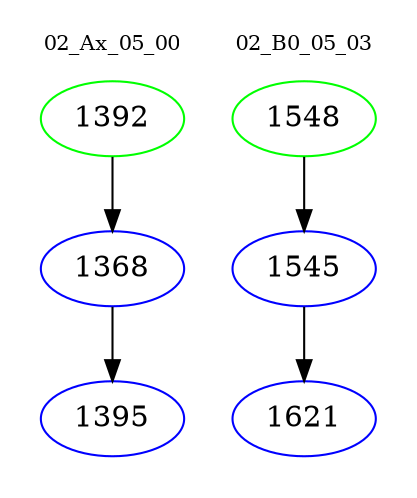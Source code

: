 digraph{
subgraph cluster_0 {
color = white
label = "02_Ax_05_00";
fontsize=10;
T0_1392 [label="1392", color="green"]
T0_1392 -> T0_1368 [color="black"]
T0_1368 [label="1368", color="blue"]
T0_1368 -> T0_1395 [color="black"]
T0_1395 [label="1395", color="blue"]
}
subgraph cluster_1 {
color = white
label = "02_B0_05_03";
fontsize=10;
T1_1548 [label="1548", color="green"]
T1_1548 -> T1_1545 [color="black"]
T1_1545 [label="1545", color="blue"]
T1_1545 -> T1_1621 [color="black"]
T1_1621 [label="1621", color="blue"]
}
}
